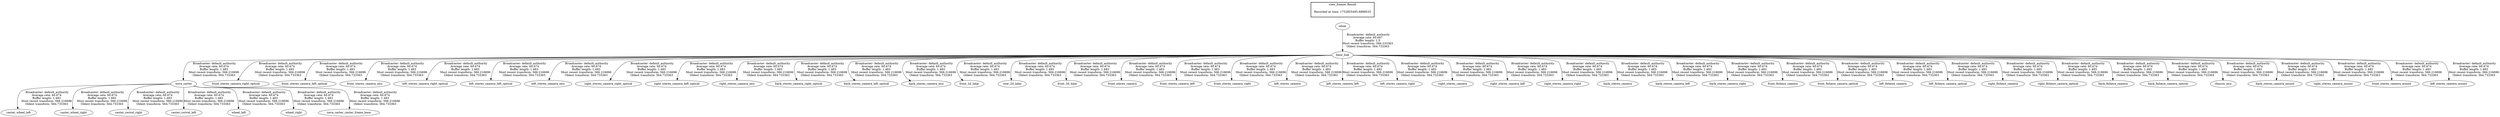 digraph G {
"odom" -> "base_link"[label=" Broadcaster: default_authority\nAverage rate: 60.667\nBuffer length: 1.5\nMost recent transform: 566.233363\nOldest transform: 564.733363\n"];
"base_link" -> "nova_carter"[label=" Broadcaster: default_authority\nAverage rate: 60.674\nBuffer length: 1.483\nMost recent transform: 566.216696\nOldest transform: 564.733363\n"];
"base_link" -> "front_stereo_camera_right_optical"[label=" Broadcaster: default_authority\nAverage rate: 60.674\nBuffer length: 1.483\nMost recent transform: 566.216696\nOldest transform: 564.733363\n"];
"base_link" -> "front_stereo_camera_left_optical"[label=" Broadcaster: default_authority\nAverage rate: 60.674\nBuffer length: 1.483\nMost recent transform: 566.216696\nOldest transform: 564.733363\n"];
"base_link" -> "front_stereo_camera_imu"[label=" Broadcaster: default_authority\nAverage rate: 60.674\nBuffer length: 1.483\nMost recent transform: 566.216696\nOldest transform: 564.733363\n"];
"base_link" -> "left_stereo_camera_right_optical"[label=" Broadcaster: default_authority\nAverage rate: 60.674\nBuffer length: 1.483\nMost recent transform: 566.216696\nOldest transform: 564.733363\n"];
"base_link" -> "left_stereo_camera_left_optical"[label=" Broadcaster: default_authority\nAverage rate: 60.674\nBuffer length: 1.483\nMost recent transform: 566.216696\nOldest transform: 564.733363\n"];
"base_link" -> "left_stereo_camera_imu"[label=" Broadcaster: default_authority\nAverage rate: 60.674\nBuffer length: 1.483\nMost recent transform: 566.216696\nOldest transform: 564.733363\n"];
"base_link" -> "right_stereo_camera_right_optical"[label=" Broadcaster: default_authority\nAverage rate: 60.674\nBuffer length: 1.483\nMost recent transform: 566.216696\nOldest transform: 564.733363\n"];
"base_link" -> "right_stereo_camera_left_optical"[label=" Broadcaster: default_authority\nAverage rate: 60.674\nBuffer length: 1.483\nMost recent transform: 566.216696\nOldest transform: 564.733363\n"];
"base_link" -> "right_stereo_camera_imu"[label=" Broadcaster: default_authority\nAverage rate: 60.674\nBuffer length: 1.483\nMost recent transform: 566.216696\nOldest transform: 564.733363\n"];
"base_link" -> "back_stereo_camera_right_optical"[label=" Broadcaster: default_authority\nAverage rate: 60.674\nBuffer length: 1.483\nMost recent transform: 566.216696\nOldest transform: 564.733363\n"];
"base_link" -> "back_stereo_camera_left_optical"[label=" Broadcaster: default_authority\nAverage rate: 60.674\nBuffer length: 1.483\nMost recent transform: 566.216696\nOldest transform: 564.733363\n"];
"base_link" -> "back_stereo_camera_imu"[label=" Broadcaster: default_authority\nAverage rate: 60.674\nBuffer length: 1.483\nMost recent transform: 566.216696\nOldest transform: 564.733363\n"];
"base_link" -> "front_2d_lidar"[label=" Broadcaster: default_authority\nAverage rate: 60.674\nBuffer length: 1.483\nMost recent transform: 566.216696\nOldest transform: 564.733363\n"];
"base_link" -> "rear_2d_lidar"[label=" Broadcaster: default_authority\nAverage rate: 60.674\nBuffer length: 1.483\nMost recent transform: 566.216696\nOldest transform: 564.733363\n"];
"base_link" -> "front_3d_lidar"[label=" Broadcaster: default_authority\nAverage rate: 60.674\nBuffer length: 1.483\nMost recent transform: 566.216696\nOldest transform: 564.733363\n"];
"base_link" -> "front_stereo_camera"[label=" Broadcaster: default_authority\nAverage rate: 60.674\nBuffer length: 1.483\nMost recent transform: 566.216696\nOldest transform: 564.733363\n"];
"base_link" -> "front_stereo_camera_left"[label=" Broadcaster: default_authority\nAverage rate: 60.674\nBuffer length: 1.483\nMost recent transform: 566.216696\nOldest transform: 564.733363\n"];
"base_link" -> "front_stereo_camera_right"[label=" Broadcaster: default_authority\nAverage rate: 60.674\nBuffer length: 1.483\nMost recent transform: 566.216696\nOldest transform: 564.733363\n"];
"base_link" -> "left_stereo_camera"[label=" Broadcaster: default_authority\nAverage rate: 60.674\nBuffer length: 1.483\nMost recent transform: 566.216696\nOldest transform: 564.733363\n"];
"base_link" -> "left_stereo_camera_left"[label=" Broadcaster: default_authority\nAverage rate: 60.674\nBuffer length: 1.483\nMost recent transform: 566.216696\nOldest transform: 564.733363\n"];
"base_link" -> "left_stereo_camera_right"[label=" Broadcaster: default_authority\nAverage rate: 60.674\nBuffer length: 1.483\nMost recent transform: 566.216696\nOldest transform: 564.733363\n"];
"base_link" -> "right_stereo_camera"[label=" Broadcaster: default_authority\nAverage rate: 60.674\nBuffer length: 1.483\nMost recent transform: 566.216696\nOldest transform: 564.733363\n"];
"base_link" -> "right_stereo_camera_left"[label=" Broadcaster: default_authority\nAverage rate: 60.674\nBuffer length: 1.483\nMost recent transform: 566.216696\nOldest transform: 564.733363\n"];
"base_link" -> "right_stereo_camera_right"[label=" Broadcaster: default_authority\nAverage rate: 60.674\nBuffer length: 1.483\nMost recent transform: 566.216696\nOldest transform: 564.733363\n"];
"base_link" -> "back_stereo_camera"[label=" Broadcaster: default_authority\nAverage rate: 60.674\nBuffer length: 1.483\nMost recent transform: 566.216696\nOldest transform: 564.733363\n"];
"base_link" -> "back_stereo_camera_left"[label=" Broadcaster: default_authority\nAverage rate: 60.674\nBuffer length: 1.483\nMost recent transform: 566.216696\nOldest transform: 564.733363\n"];
"base_link" -> "back_stereo_camera_right"[label=" Broadcaster: default_authority\nAverage rate: 60.674\nBuffer length: 1.483\nMost recent transform: 566.216696\nOldest transform: 564.733363\n"];
"base_link" -> "front_fisheye_camera"[label=" Broadcaster: default_authority\nAverage rate: 60.674\nBuffer length: 1.483\nMost recent transform: 566.216696\nOldest transform: 564.733363\n"];
"base_link" -> "front_fisheye_camera_optical"[label=" Broadcaster: default_authority\nAverage rate: 60.674\nBuffer length: 1.483\nMost recent transform: 566.216696\nOldest transform: 564.733363\n"];
"base_link" -> "left_fisheye_camera"[label=" Broadcaster: default_authority\nAverage rate: 60.674\nBuffer length: 1.483\nMost recent transform: 566.216696\nOldest transform: 564.733363\n"];
"base_link" -> "left_fisheye_camera_optical"[label=" Broadcaster: default_authority\nAverage rate: 60.674\nBuffer length: 1.483\nMost recent transform: 566.216696\nOldest transform: 564.733363\n"];
"base_link" -> "right_fisheye_camera"[label=" Broadcaster: default_authority\nAverage rate: 60.674\nBuffer length: 1.483\nMost recent transform: 566.216696\nOldest transform: 564.733363\n"];
"base_link" -> "right_fisheye_camera_optical"[label=" Broadcaster: default_authority\nAverage rate: 60.674\nBuffer length: 1.483\nMost recent transform: 566.216696\nOldest transform: 564.733363\n"];
"base_link" -> "back_fisheye_camera"[label=" Broadcaster: default_authority\nAverage rate: 60.674\nBuffer length: 1.483\nMost recent transform: 566.216696\nOldest transform: 564.733363\n"];
"base_link" -> "back_fisheye_camera_optical"[label=" Broadcaster: default_authority\nAverage rate: 60.674\nBuffer length: 1.483\nMost recent transform: 566.216696\nOldest transform: 564.733363\n"];
"base_link" -> "chassis_imu"[label=" Broadcaster: default_authority\nAverage rate: 60.674\nBuffer length: 1.483\nMost recent transform: 566.216696\nOldest transform: 564.733363\n"];
"base_link" -> "back_stereo_camera_mount"[label=" Broadcaster: default_authority\nAverage rate: 60.674\nBuffer length: 1.483\nMost recent transform: 566.216696\nOldest transform: 564.733363\n"];
"base_link" -> "right_stereo_camera_mount"[label=" Broadcaster: default_authority\nAverage rate: 60.674\nBuffer length: 1.483\nMost recent transform: 566.216696\nOldest transform: 564.733363\n"];
"base_link" -> "front_stereo_camera_mount"[label=" Broadcaster: default_authority\nAverage rate: 60.674\nBuffer length: 1.483\nMost recent transform: 566.216696\nOldest transform: 564.733363\n"];
"base_link" -> "left_stereo_camera_mount"[label=" Broadcaster: default_authority\nAverage rate: 60.674\nBuffer length: 1.483\nMost recent transform: 566.216696\nOldest transform: 564.733363\n"];
"nova_carter" -> "caster_wheel_left"[label=" Broadcaster: default_authority\nAverage rate: 60.674\nBuffer length: 1.483\nMost recent transform: 566.216696\nOldest transform: 564.733363\n"];
"nova_carter" -> "caster_wheel_right"[label=" Broadcaster: default_authority\nAverage rate: 60.674\nBuffer length: 1.483\nMost recent transform: 566.216696\nOldest transform: 564.733363\n"];
"nova_carter" -> "caster_swivel_right"[label=" Broadcaster: default_authority\nAverage rate: 60.674\nBuffer length: 1.483\nMost recent transform: 566.216696\nOldest transform: 564.733363\n"];
"nova_carter" -> "caster_swivel_left"[label=" Broadcaster: default_authority\nAverage rate: 60.674\nBuffer length: 1.483\nMost recent transform: 566.216696\nOldest transform: 564.733363\n"];
"nova_carter" -> "wheel_left"[label=" Broadcaster: default_authority\nAverage rate: 60.674\nBuffer length: 1.483\nMost recent transform: 566.216696\nOldest transform: 564.733363\n"];
"nova_carter" -> "wheel_right"[label=" Broadcaster: default_authority\nAverage rate: 60.674\nBuffer length: 1.483\nMost recent transform: 566.216696\nOldest transform: 564.733363\n"];
"nova_carter" -> "nova_carter_caster_frame_base"[label=" Broadcaster: default_authority\nAverage rate: 60.674\nBuffer length: 1.483\nMost recent transform: 566.216696\nOldest transform: 564.733363\n"];
edge [style=invis];
 subgraph cluster_legend { style=bold; color=black; label ="view_frames Result";
"Recorded at time: 1752855495.6888535"[ shape=plaintext ] ;
}->"odom";
}